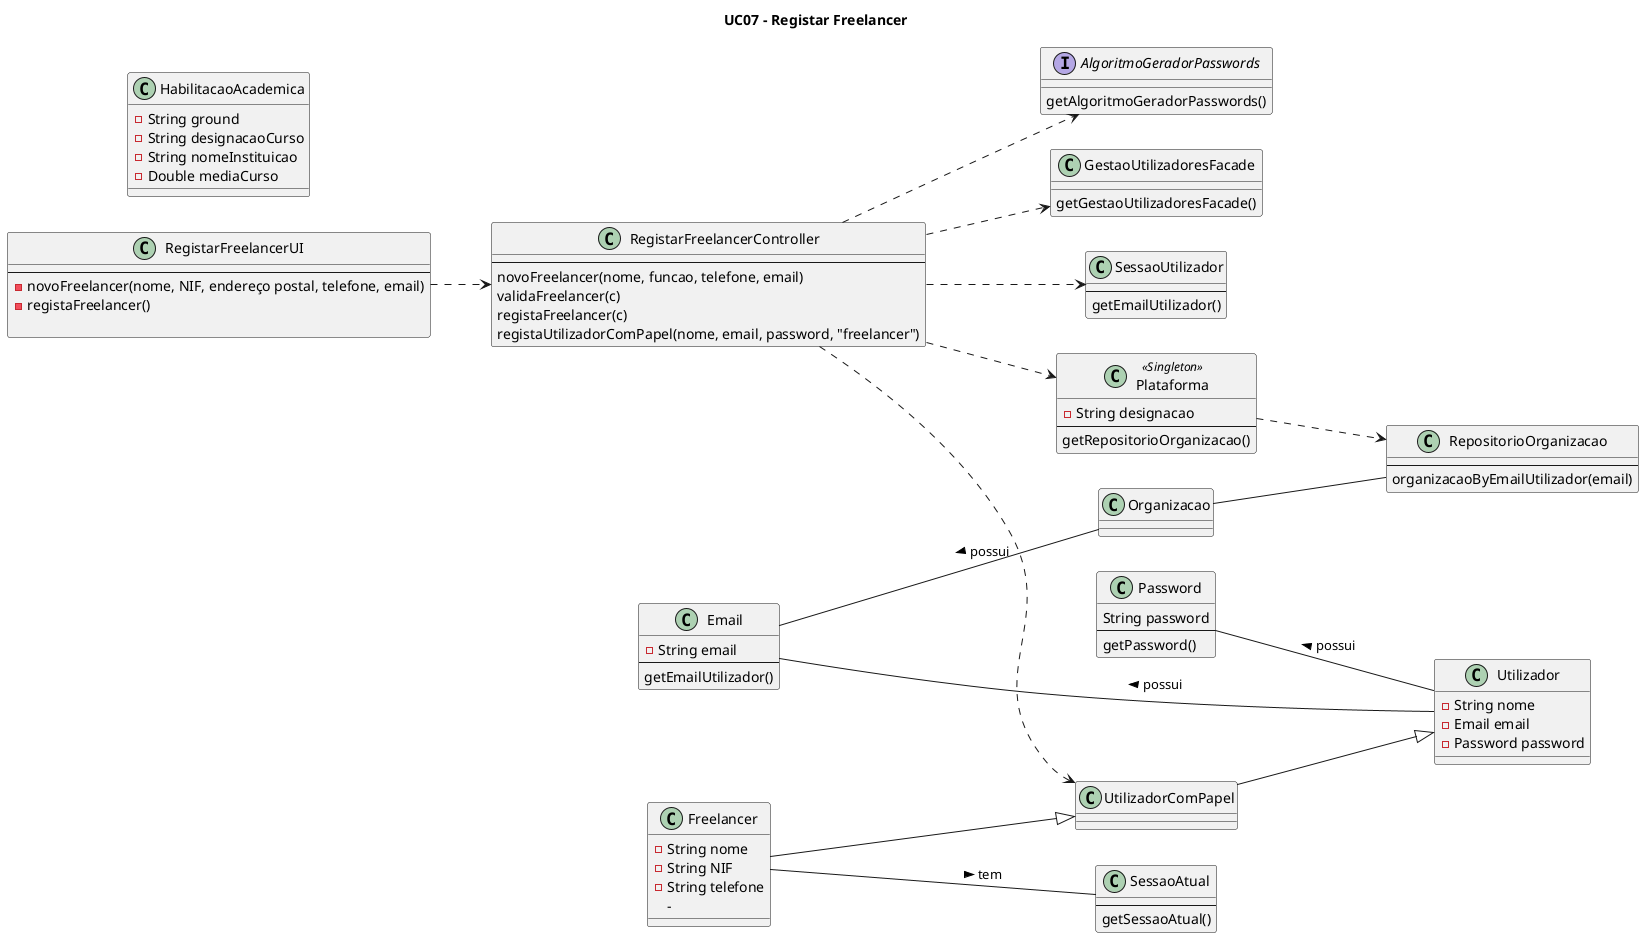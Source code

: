 @startuml

title UC07 - Registar Freelancer

left to right direction

class Plataforma <<Singleton>> {
    -String designacao
    --
    getRepositorioOrganizacao()
}

class RegistarFreelancerUI{
    --
    -novoFreelancer(nome, NIF, endereço postal, telefone, email)
    -registaFreelancer()

}

class RegistarFreelancerController{
    --
    novoFreelancer(nome, funcao, telefone, email)
    validaFreelancer(c)
    registaFreelancer(c)
    registaUtilizadorComPapel(nome, email, password, "freelancer")
}

class Freelancer {
    -String nome
    -String NIF
    -String telefone
    -
}

class HabilitacaoAcademica {
    -String ground
    -String designacaoCurso
    -String nomeInstituicao
    -Double mediaCurso
}

class Utilizador {
    -String nome
    -Email email
    -Password password
}

class GestaoUtilizadoresFacade{
    getGestaoUtilizadoresFacade()
}

class SessaoAtual{
    --
    getSessaoAtual()
}

class SessaoUtilizador{
    --
    getEmailUtilizador()
}

class RepositorioOrganizacao{
    --
    organizacaoByEmailUtilizador(email)
}

interface AlgoritmoGeradorPasswords{
    getAlgoritmoGeradorPasswords()
}

class Password{
    String password
    --
    getPassword()
}

class UtilizadorComPapel{
}


class Email {
    -String email
    --
    getEmailUtilizador()
}

RegistarFreelancerUI ..> RegistarFreelancerController
RegistarFreelancerController ..> Plataforma
RegistarFreelancerController ..> GestaoUtilizadoresFacade
RegistarFreelancerController ..> SessaoUtilizador

Freelancer --|> UtilizadorComPapel
UtilizadorComPapel --|> Utilizador
Email -- Utilizador: < possui
Password -- Utilizador: < possui
Email -- Organizacao: < possui
Organizacao -- RepositorioOrganizacao
Freelancer -- SessaoAtual: tem >
RegistarFreelancerController ..> UtilizadorComPapel
RegistarFreelancerController ..> AlgoritmoGeradorPasswords
Plataforma ..> RepositorioOrganizacao


@enduml